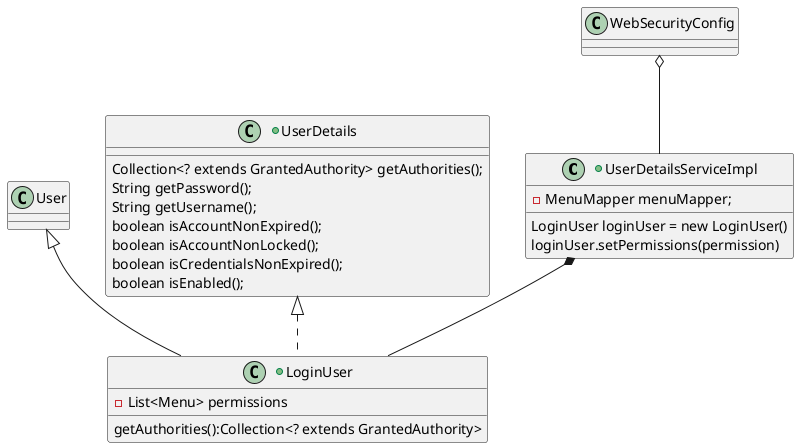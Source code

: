 @startuml
'https://plantuml.com/class-diagram
/'泛化：Father <|-- Son
实现List <|.. AbstractList
依赖Human ..> Cigarette
关联Human --> Water
聚合Company o-- Human
组合Human *-- Brain
public	+
package private	～
protected	#
private	-'/

UserDetailsServiceImpl *-- LoginUser
WebSecurityConfig o-- UserDetailsServiceImpl

+class UserDetailsServiceImpl {
    -MenuMapper menuMapper;
    LoginUser loginUser = new LoginUser()
    loginUser.setPermissions(permission)
}

+class LoginUser extends User implements UserDetails{
    -List<Menu> permissions
    getAuthorities():Collection<? extends GrantedAuthority>
}

+class UserDetails {
    Collection<? extends GrantedAuthority> getAuthorities();
    String getPassword();
    String getUsername();
    boolean isAccountNonExpired();
    boolean isAccountNonLocked();
    boolean isCredentialsNonExpired();
    boolean isEnabled();
}

@enduml
